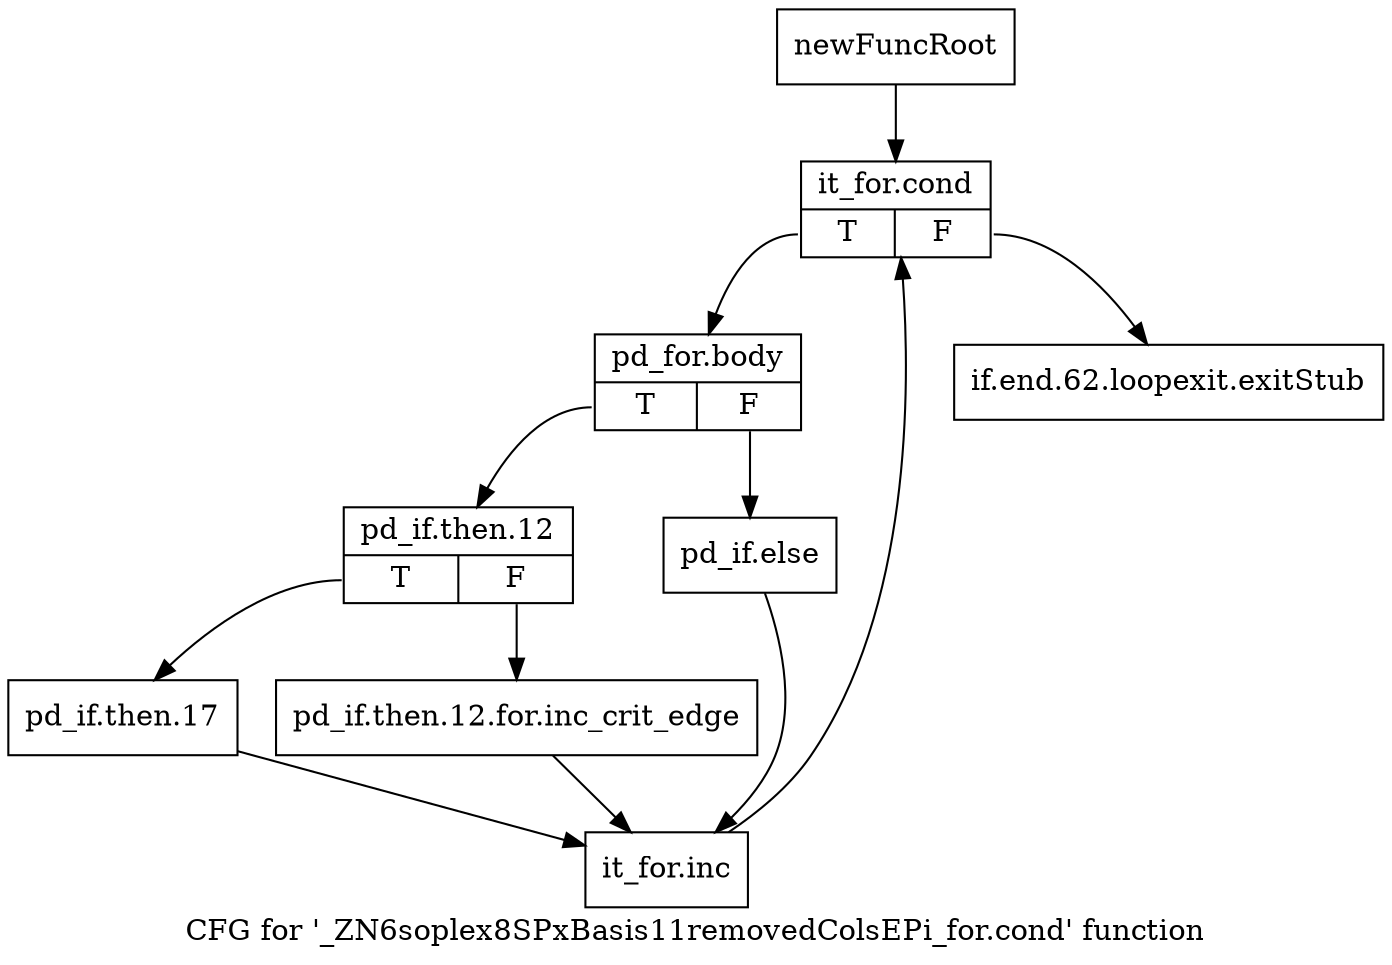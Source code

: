 digraph "CFG for '_ZN6soplex8SPxBasis11removedColsEPi_for.cond' function" {
	label="CFG for '_ZN6soplex8SPxBasis11removedColsEPi_for.cond' function";

	Node0x2d96c60 [shape=record,label="{newFuncRoot}"];
	Node0x2d96c60 -> Node0x2d96d00;
	Node0x2d96cb0 [shape=record,label="{if.end.62.loopexit.exitStub}"];
	Node0x2d96d00 [shape=record,label="{it_for.cond|{<s0>T|<s1>F}}"];
	Node0x2d96d00:s0 -> Node0x2d96d50;
	Node0x2d96d00:s1 -> Node0x2d96cb0;
	Node0x2d96d50 [shape=record,label="{pd_for.body|{<s0>T|<s1>F}}"];
	Node0x2d96d50:s0 -> Node0x2d96df0;
	Node0x2d96d50:s1 -> Node0x2d96da0;
	Node0x2d96da0 [shape=record,label="{pd_if.else}"];
	Node0x2d96da0 -> Node0x2d96ee0;
	Node0x2d96df0 [shape=record,label="{pd_if.then.12|{<s0>T|<s1>F}}"];
	Node0x2d96df0:s0 -> Node0x2d96e90;
	Node0x2d96df0:s1 -> Node0x2d96e40;
	Node0x2d96e40 [shape=record,label="{pd_if.then.12.for.inc_crit_edge}"];
	Node0x2d96e40 -> Node0x2d96ee0;
	Node0x2d96e90 [shape=record,label="{pd_if.then.17}"];
	Node0x2d96e90 -> Node0x2d96ee0;
	Node0x2d96ee0 [shape=record,label="{it_for.inc}"];
	Node0x2d96ee0 -> Node0x2d96d00;
}
